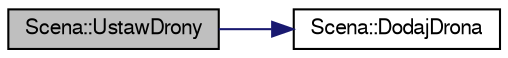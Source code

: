 digraph "Scena::UstawDrony"
{
 // LATEX_PDF_SIZE
  edge [fontname="FreeSans",fontsize="10",labelfontname="FreeSans",labelfontsize="10"];
  node [fontname="FreeSans",fontsize="10",shape=record];
  rankdir="LR";
  Node1 [label="Scena::UstawDrony",height=0.2,width=0.4,color="black", fillcolor="grey75", style="filled", fontcolor="black",tooltip="Metoda Ustawiajaca drony w odpowiednich miejscach na scenie."];
  Node1 -> Node2 [color="midnightblue",fontsize="10",style="solid",fontname="FreeSans"];
  Node2 [label="Scena::DodajDrona",height=0.2,width=0.4,color="black", fillcolor="white", style="filled",URL="$a00162.html#ac4877c70e5361e3cba1ea25ea2e48663",tooltip="Metoda Dodajaca drona."];
}
